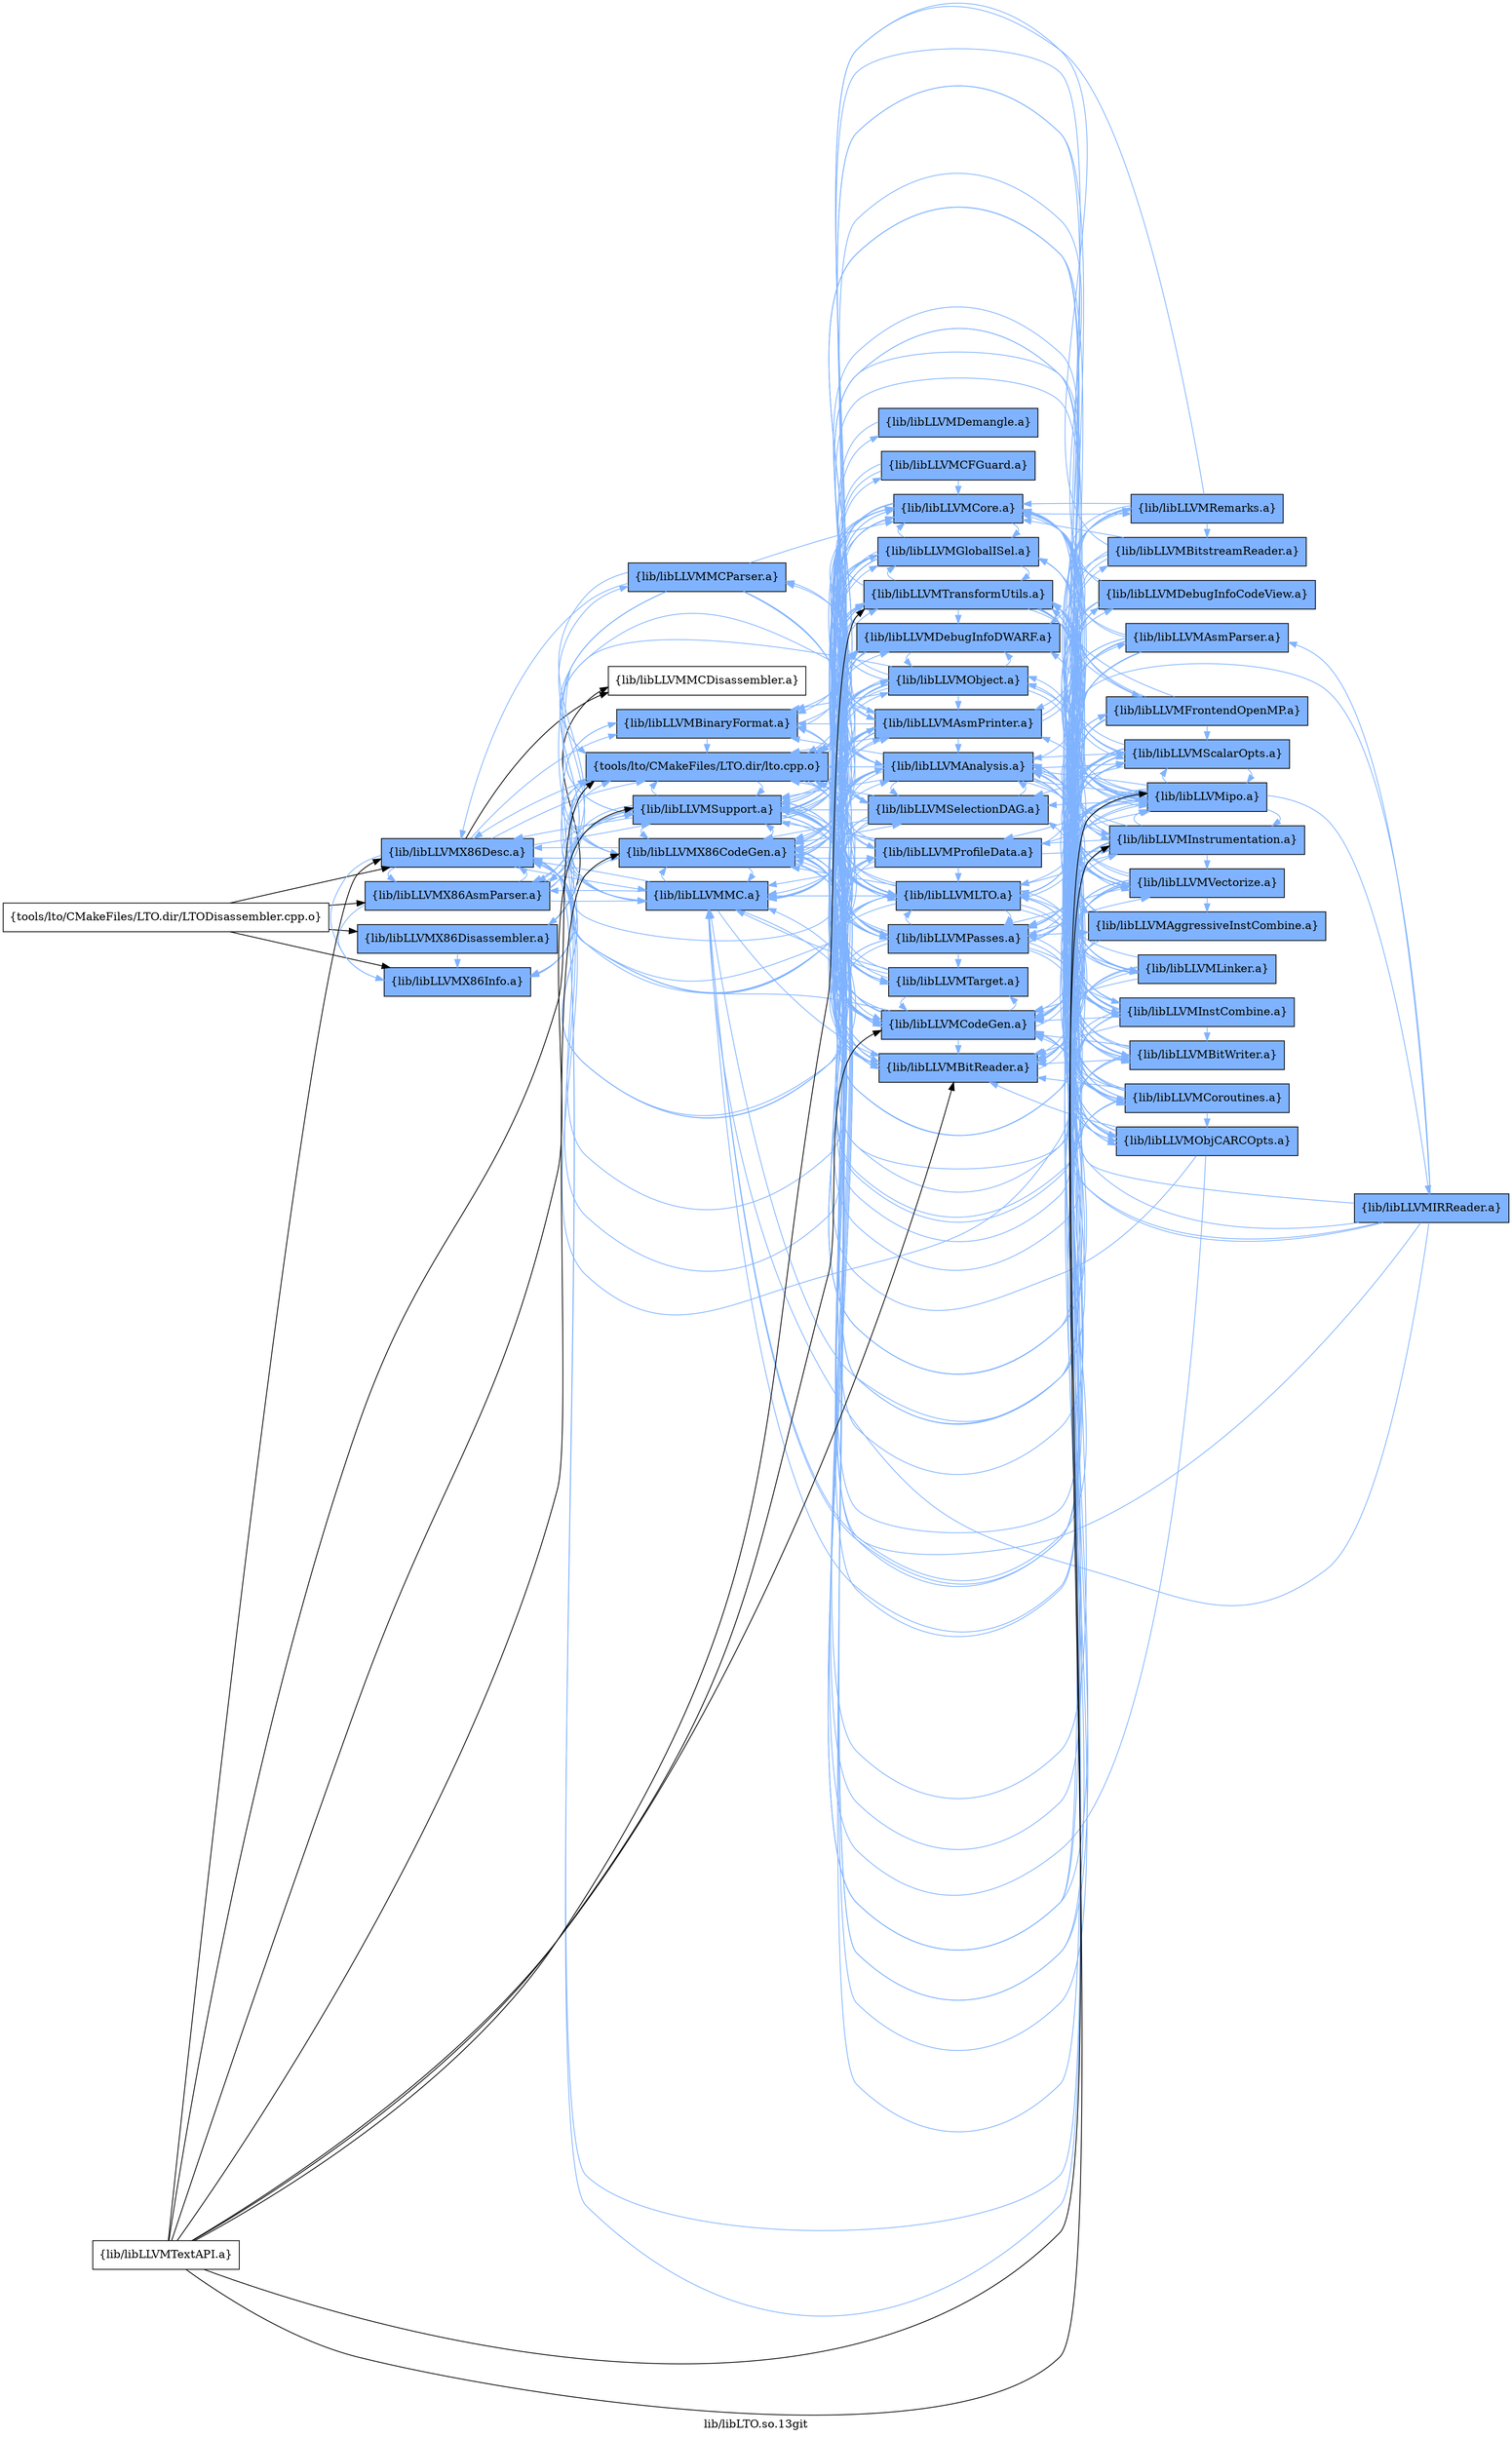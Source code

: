 digraph "lib/libLTO.so.13git" {
	label="lib/libLTO.so.13git";
	rankdir=LR;
	{ rank=same; Node0x5618330364e8;  }
	{ rank=same; Node0x56183302ad28; Node0x561833028de8; Node0x561833029d38; Node0x5618330297e8;  }
	{ rank=same; Node0x561833034008; Node0x56183304e638; Node0x56183304ee58; Node0x56183304b8e8; Node0x5618330293d8; Node0x56183304f4e8; Node0x56183302a238;  }
	{ rank=same; Node0x561833050258; Node0x5618330507a8; Node0x56183304f8f8; Node0x56183304fda8; Node0x56183304dcd8; Node0x56183304aee8; Node0x56183302b778; Node0x56183303ce88; Node0x56183304eae8; Node0x56183303e288; Node0x56183304a128; Node0x56183303e7d8; Node0x56183303de78; Node0x56183304cba8; Node0x56183304a628; Node0x56183304e278;  }
	{ rank=same; Node0x56183302c128; Node0x56183302a6e8; Node0x56183303e508; Node0x5618330488c8; Node0x56183303db08; Node0x56183303e0f8; Node0x56183303d108; Node0x56183304c1a8; Node0x561833049c28; Node0x561833049728; Node0x56183303d6a8; Node0x56183303ea58; Node0x56183303ef08; Node0x561833049098; Node0x5618330481e8;  }

	Node0x5618330364e8 [shape=record,shape=box,group=0,label="{tools/lto/CMakeFiles/LTO.dir/LTODisassembler.cpp.o}"];
	Node0x5618330364e8 -> Node0x56183302ad28;
	Node0x5618330364e8 -> Node0x561833028de8;
	Node0x5618330364e8 -> Node0x561833029d38;
	Node0x5618330364e8 -> Node0x5618330297e8;
	Node0x56183302ad28 [shape=record,shape=box,group=1,style=filled,fillcolor="0.600000 0.5 1",label="{lib/libLLVMX86AsmParser.a}"];
	Node0x56183302ad28 -> Node0x561833034008[color="0.600000 0.5 1"];
	Node0x56183302ad28 -> Node0x561833028de8[color="0.600000 0.5 1"];
	Node0x56183302ad28 -> Node0x5618330297e8[color="0.600000 0.5 1"];
	Node0x56183302ad28 -> Node0x56183304e638[color="0.600000 0.5 1"];
	Node0x56183302ad28 -> Node0x56183304ee58[color="0.600000 0.5 1"];
	Node0x56183302ad28 -> Node0x56183304b8e8[color="0.600000 0.5 1"];
	Node0x561833028de8 [shape=record,shape=box,group=1,style=filled,fillcolor="0.600000 0.5 1",label="{lib/libLLVMX86Desc.a}"];
	Node0x561833028de8 -> Node0x56183304ee58[color="0.600000 0.5 1"];
	Node0x561833028de8 -> Node0x56183304e638[color="0.600000 0.5 1"];
	Node0x561833028de8 -> Node0x5618330293d8[color="0.600000 0.5 1"];
	Node0x561833028de8 -> Node0x5618330297e8[color="0.600000 0.5 1"];
	Node0x561833028de8 -> Node0x56183304f4e8;
	Node0x561833028de8 -> Node0x561833034008[color="0.600000 0.5 1"];
	Node0x561833028de8 -> Node0x56183302ad28[color="0.600000 0.5 1"];
	Node0x561833028de8 -> Node0x56183302a238[color="0.600000 0.5 1"];
	Node0x561833029d38 [shape=record,shape=box,group=1,style=filled,fillcolor="0.600000 0.5 1",label="{lib/libLLVMX86Disassembler.a}"];
	Node0x561833029d38 -> Node0x5618330297e8[color="0.600000 0.5 1"];
	Node0x561833029d38 -> Node0x56183304f4e8;
	Node0x561833029d38 -> Node0x56183304e638[color="0.600000 0.5 1"];
	Node0x5618330297e8 [shape=record,shape=box,group=1,style=filled,fillcolor="0.600000 0.5 1",label="{lib/libLLVMX86Info.a}"];
	Node0x5618330297e8 -> Node0x56183304e638[color="0.600000 0.5 1"];
	Node0x561833034008 [shape=record,shape=box,group=1,style=filled,fillcolor="0.600000 0.5 1",label="{tools/lto/CMakeFiles/LTO.dir/lto.cpp.o}"];
	Node0x561833034008 -> Node0x56183302ad28[color="0.600000 0.5 1"];
	Node0x561833034008 -> Node0x5618330293d8[color="0.600000 0.5 1"];
	Node0x561833034008 -> Node0x561833028de8[color="0.600000 0.5 1"];
	Node0x561833034008 -> Node0x561833029d38[color="0.600000 0.5 1"];
	Node0x561833034008 -> Node0x5618330297e8[color="0.600000 0.5 1"];
	Node0x561833034008 -> Node0x561833050258[color="0.600000 0.5 1"];
	Node0x561833034008 -> Node0x5618330507a8[color="0.600000 0.5 1"];
	Node0x561833034008 -> Node0x56183304e638[color="0.600000 0.5 1"];
	Node0x561833034008 -> Node0x56183304f8f8[color="0.600000 0.5 1"];
	Node0x561833034008 -> Node0x56183304fda8[color="0.600000 0.5 1"];
	Node0x561833034008 -> Node0x56183304ee58[color="0.600000 0.5 1"];
	Node0x5618330293d8 [shape=record,shape=box,group=1,style=filled,fillcolor="0.600000 0.5 1",label="{lib/libLLVMX86CodeGen.a}"];
	Node0x5618330293d8 -> Node0x561833028de8[color="0.600000 0.5 1"];
	Node0x5618330293d8 -> Node0x5618330297e8[color="0.600000 0.5 1"];
	Node0x5618330293d8 -> Node0x5618330507a8[color="0.600000 0.5 1"];
	Node0x5618330293d8 -> Node0x56183304f8f8[color="0.600000 0.5 1"];
	Node0x5618330293d8 -> Node0x56183304dcd8[color="0.600000 0.5 1"];
	Node0x5618330293d8 -> Node0x56183304ee58[color="0.600000 0.5 1"];
	Node0x5618330293d8 -> Node0x56183304e638[color="0.600000 0.5 1"];
	Node0x5618330293d8 -> Node0x561833034008[color="0.600000 0.5 1"];
	Node0x5618330293d8 -> Node0x56183304eae8[color="0.600000 0.5 1"];
	Node0x5618330293d8 -> Node0x56183303e288[color="0.600000 0.5 1"];
	Node0x5618330293d8 -> Node0x56183304a128[color="0.600000 0.5 1"];
	Node0x5618330293d8 -> Node0x56183303e7d8[color="0.600000 0.5 1"];
	Node0x5618330293d8 -> Node0x56183303de78[color="0.600000 0.5 1"];
	Node0x5618330293d8 -> Node0x56183304cba8[color="0.600000 0.5 1"];
	Node0x5618330293d8 -> Node0x56183304a628[color="0.600000 0.5 1"];
	Node0x561833050258 [shape=record,shape=box,group=1,style=filled,fillcolor="0.600000 0.5 1",label="{lib/libLLVMBitReader.a}"];
	Node0x561833050258 -> Node0x561833034008[color="0.600000 0.5 1"];
	Node0x561833050258 -> Node0x5618330293d8[color="0.600000 0.5 1"];
	Node0x561833050258 -> Node0x5618330507a8[color="0.600000 0.5 1"];
	Node0x561833050258 -> Node0x56183304e638[color="0.600000 0.5 1"];
	Node0x561833050258 -> Node0x56183302c128[color="0.600000 0.5 1"];
	Node0x5618330507a8 [shape=record,shape=box,group=1,style=filled,fillcolor="0.600000 0.5 1",label="{lib/libLLVMCore.a}"];
	Node0x5618330507a8 -> Node0x5618330293d8[color="0.600000 0.5 1"];
	Node0x5618330507a8 -> Node0x561833028de8[color="0.600000 0.5 1"];
	Node0x5618330507a8 -> Node0x56183304e638[color="0.600000 0.5 1"];
	Node0x5618330507a8 -> Node0x56183302a238[color="0.600000 0.5 1"];
	Node0x5618330507a8 -> Node0x561833034008[color="0.600000 0.5 1"];
	Node0x5618330507a8 -> Node0x561833050258[color="0.600000 0.5 1"];
	Node0x5618330507a8 -> Node0x56183302a6e8[color="0.600000 0.5 1"];
	Node0x5618330507a8 -> Node0x56183303e7d8[color="0.600000 0.5 1"];
	Node0x56183304e638 [shape=record,shape=box,group=1,style=filled,fillcolor="0.600000 0.5 1",label="{lib/libLLVMSupport.a}"];
	Node0x56183304e638 -> Node0x561833034008[color="0.600000 0.5 1"];
	Node0x56183304e638 -> Node0x5618330293d8[color="0.600000 0.5 1"];
	Node0x56183304e638 -> Node0x561833050258[color="0.600000 0.5 1"];
	Node0x56183304e638 -> Node0x5618330507a8[color="0.600000 0.5 1"];
	Node0x56183304e638 -> Node0x56183304fda8[color="0.600000 0.5 1"];
	Node0x56183304e638 -> Node0x56183304f8f8[color="0.600000 0.5 1"];
	Node0x56183304e638 -> Node0x56183304ee58[color="0.600000 0.5 1"];
	Node0x56183304e638 -> Node0x561833028de8[color="0.600000 0.5 1"];
	Node0x56183304e638 -> Node0x56183304dcd8[color="0.600000 0.5 1"];
	Node0x56183304e638 -> Node0x56183304aee8[color="0.600000 0.5 1"];
	Node0x56183304e638 -> Node0x56183302b778[color="0.600000 0.5 1"];
	Node0x56183304f8f8 [shape=record,shape=box,group=1,style=filled,fillcolor="0.600000 0.5 1",label="{lib/libLLVMCodeGen.a}"];
	Node0x56183304f8f8 -> Node0x5618330293d8[color="0.600000 0.5 1"];
	Node0x56183304f8f8 -> Node0x5618330507a8[color="0.600000 0.5 1"];
	Node0x56183304f8f8 -> Node0x56183304e638[color="0.600000 0.5 1"];
	Node0x56183304f8f8 -> Node0x56183304a128[color="0.600000 0.5 1"];
	Node0x56183304f8f8 -> Node0x56183304ee58[color="0.600000 0.5 1"];
	Node0x56183304f8f8 -> Node0x561833034008[color="0.600000 0.5 1"];
	Node0x56183304f8f8 -> Node0x561833050258[color="0.600000 0.5 1"];
	Node0x56183304f8f8 -> Node0x56183304a628[color="0.600000 0.5 1"];
	Node0x56183304f8f8 -> Node0x561833028de8[color="0.600000 0.5 1"];
	Node0x56183304f8f8 -> Node0x56183304eae8[color="0.600000 0.5 1"];
	Node0x56183304f8f8 -> Node0x56183304cba8[color="0.600000 0.5 1"];
	Node0x56183304f8f8 -> Node0x56183303e508[color="0.600000 0.5 1"];
	Node0x56183304f8f8 -> Node0x56183304dcd8[color="0.600000 0.5 1"];
	Node0x56183304fda8 [shape=record,shape=box,group=1,style=filled,fillcolor="0.600000 0.5 1",label="{lib/libLLVMLTO.a}"];
	Node0x56183304fda8 -> Node0x561833034008[color="0.600000 0.5 1"];
	Node0x56183304fda8 -> Node0x5618330293d8[color="0.600000 0.5 1"];
	Node0x56183304fda8 -> Node0x561833028de8[color="0.600000 0.5 1"];
	Node0x56183304fda8 -> Node0x561833050258[color="0.600000 0.5 1"];
	Node0x56183304fda8 -> Node0x5618330507a8[color="0.600000 0.5 1"];
	Node0x56183304fda8 -> Node0x56183304e638[color="0.600000 0.5 1"];
	Node0x56183304fda8 -> Node0x56183304f8f8[color="0.600000 0.5 1"];
	Node0x56183304fda8 -> Node0x5618330488c8[color="0.600000 0.5 1"];
	Node0x56183304fda8 -> Node0x56183303db08[color="0.600000 0.5 1"];
	Node0x56183304fda8 -> Node0x56183303e0f8[color="0.600000 0.5 1"];
	Node0x56183304fda8 -> Node0x56183304a128[color="0.600000 0.5 1"];
	Node0x56183304fda8 -> Node0x56183304aee8[color="0.600000 0.5 1"];
	Node0x56183304fda8 -> Node0x56183304ee58[color="0.600000 0.5 1"];
	Node0x56183304fda8 -> Node0x56183304eae8[color="0.600000 0.5 1"];
	Node0x56183304fda8 -> Node0x56183303ce88[color="0.600000 0.5 1"];
	Node0x56183304fda8 -> Node0x56183304a628[color="0.600000 0.5 1"];
	Node0x56183304fda8 -> Node0x56183302a238[color="0.600000 0.5 1"];
	Node0x56183304fda8 -> Node0x56183303d108[color="0.600000 0.5 1"];
	Node0x56183304ee58 [shape=record,shape=box,group=1,style=filled,fillcolor="0.600000 0.5 1",label="{lib/libLLVMMC.a}"];
	Node0x56183304ee58 -> Node0x561833028de8[color="0.600000 0.5 1"];
	Node0x56183304ee58 -> Node0x56183304e638[color="0.600000 0.5 1"];
	Node0x56183304ee58 -> Node0x561833034008[color="0.600000 0.5 1"];
	Node0x56183304ee58 -> Node0x561833050258[color="0.600000 0.5 1"];
	Node0x56183304ee58 -> Node0x5618330507a8[color="0.600000 0.5 1"];
	Node0x56183304ee58 -> Node0x56183304f8f8[color="0.600000 0.5 1"];
	Node0x56183304ee58 -> Node0x56183302ad28[color="0.600000 0.5 1"];
	Node0x56183304ee58 -> Node0x5618330293d8[color="0.600000 0.5 1"];
	Node0x56183304ee58 -> Node0x56183302a238[color="0.600000 0.5 1"];
	Node0x56183304b8e8 [shape=record,shape=box,group=1,style=filled,fillcolor="0.600000 0.5 1",label="{lib/libLLVMMCParser.a}"];
	Node0x56183304b8e8 -> Node0x561833034008[color="0.600000 0.5 1"];
	Node0x56183304b8e8 -> Node0x56183302ad28[color="0.600000 0.5 1"];
	Node0x56183304b8e8 -> Node0x5618330293d8[color="0.600000 0.5 1"];
	Node0x56183304b8e8 -> Node0x561833028de8[color="0.600000 0.5 1"];
	Node0x56183304b8e8 -> Node0x561833050258[color="0.600000 0.5 1"];
	Node0x56183304b8e8 -> Node0x56183304e638[color="0.600000 0.5 1"];
	Node0x56183304b8e8 -> Node0x56183304f8f8[color="0.600000 0.5 1"];
	Node0x56183304b8e8 -> Node0x56183304fda8[color="0.600000 0.5 1"];
	Node0x56183304b8e8 -> Node0x56183304ee58[color="0.600000 0.5 1"];
	Node0x56183304b8e8 -> Node0x56183303ce88[color="0.600000 0.5 1"];
	Node0x56183304b8e8 -> Node0x5618330507a8[color="0.600000 0.5 1"];
	Node0x56183304dcd8 [shape=record,shape=box,group=1,style=filled,fillcolor="0.600000 0.5 1",label="{lib/libLLVMAsmPrinter.a}"];
	Node0x56183304dcd8 -> Node0x561833034008[color="0.600000 0.5 1"];
	Node0x56183304dcd8 -> Node0x5618330293d8[color="0.600000 0.5 1"];
	Node0x56183304dcd8 -> Node0x561833028de8[color="0.600000 0.5 1"];
	Node0x56183304dcd8 -> Node0x561833050258[color="0.600000 0.5 1"];
	Node0x56183304dcd8 -> Node0x5618330507a8[color="0.600000 0.5 1"];
	Node0x56183304dcd8 -> Node0x56183304e638[color="0.600000 0.5 1"];
	Node0x56183304dcd8 -> Node0x56183304f8f8[color="0.600000 0.5 1"];
	Node0x56183304dcd8 -> Node0x56183304fda8[color="0.600000 0.5 1"];
	Node0x56183304dcd8 -> Node0x56183304ee58[color="0.600000 0.5 1"];
	Node0x56183304dcd8 -> Node0x56183304eae8[color="0.600000 0.5 1"];
	Node0x56183304dcd8 -> Node0x56183304a128[color="0.600000 0.5 1"];
	Node0x56183304dcd8 -> Node0x56183302a238[color="0.600000 0.5 1"];
	Node0x56183304dcd8 -> Node0x56183302a6e8[color="0.600000 0.5 1"];
	Node0x56183304dcd8 -> Node0x56183302ad28[color="0.600000 0.5 1"];
	Node0x56183304dcd8 -> Node0x56183304b8e8[color="0.600000 0.5 1"];
	Node0x56183304dcd8 -> Node0x56183304e278[color="0.600000 0.5 1"];
	Node0x56183304dcd8 -> Node0x56183304c1a8[color="0.600000 0.5 1"];
	Node0x56183304eae8 [shape=record,shape=box,group=1,style=filled,fillcolor="0.600000 0.5 1",label="{lib/libLLVMTarget.a}"];
	Node0x56183304eae8 -> Node0x5618330293d8[color="0.600000 0.5 1"];
	Node0x56183304eae8 -> Node0x5618330507a8[color="0.600000 0.5 1"];
	Node0x56183304eae8 -> Node0x56183304e638[color="0.600000 0.5 1"];
	Node0x56183304eae8 -> Node0x56183304f8f8[color="0.600000 0.5 1"];
	Node0x56183304eae8 -> Node0x56183304ee58[color="0.600000 0.5 1"];
	Node0x56183304eae8 -> Node0x56183304fda8[color="0.600000 0.5 1"];
	Node0x56183304eae8 -> Node0x56183304a128[color="0.600000 0.5 1"];
	Node0x56183303e288 [shape=record,shape=box,group=1,style=filled,fillcolor="0.600000 0.5 1",label="{lib/libLLVMSelectionDAG.a}"];
	Node0x56183303e288 -> Node0x561833034008[color="0.600000 0.5 1"];
	Node0x56183303e288 -> Node0x5618330293d8[color="0.600000 0.5 1"];
	Node0x56183303e288 -> Node0x5618330507a8[color="0.600000 0.5 1"];
	Node0x56183303e288 -> Node0x56183304e638[color="0.600000 0.5 1"];
	Node0x56183303e288 -> Node0x56183304f8f8[color="0.600000 0.5 1"];
	Node0x56183303e288 -> Node0x56183304a128[color="0.600000 0.5 1"];
	Node0x56183303e288 -> Node0x56183304ee58[color="0.600000 0.5 1"];
	Node0x56183303e288 -> Node0x561833050258[color="0.600000 0.5 1"];
	Node0x56183303e288 -> Node0x56183304eae8[color="0.600000 0.5 1"];
	Node0x56183303e288 -> Node0x56183304e278[color="0.600000 0.5 1"];
	Node0x56183303e288 -> Node0x56183303e7d8[color="0.600000 0.5 1"];
	Node0x56183303e288 -> Node0x56183304a628[color="0.600000 0.5 1"];
	Node0x56183303e288 -> Node0x561833028de8[color="0.600000 0.5 1"];
	Node0x56183304a128 [shape=record,shape=box,group=1,style=filled,fillcolor="0.600000 0.5 1",label="{lib/libLLVMAnalysis.a}"];
	Node0x56183304a128 -> Node0x561833034008[color="0.600000 0.5 1"];
	Node0x56183304a128 -> Node0x5618330293d8[color="0.600000 0.5 1"];
	Node0x56183304a128 -> Node0x5618330507a8[color="0.600000 0.5 1"];
	Node0x56183304a128 -> Node0x56183304e638[color="0.600000 0.5 1"];
	Node0x56183304a128 -> Node0x56183303ce88[color="0.600000 0.5 1"];
	Node0x56183304a128 -> Node0x56183303e508[color="0.600000 0.5 1"];
	Node0x56183304a128 -> Node0x561833028de8[color="0.600000 0.5 1"];
	Node0x56183304a128 -> Node0x561833050258[color="0.600000 0.5 1"];
	Node0x56183304a128 -> Node0x56183304f8f8[color="0.600000 0.5 1"];
	Node0x56183304a128 -> Node0x56183303db08[color="0.600000 0.5 1"];
	Node0x56183304a128 -> Node0x56183303e7d8[color="0.600000 0.5 1"];
	Node0x56183304a128 -> Node0x561833049728[color="0.600000 0.5 1"];
	Node0x56183304a128 -> Node0x56183304fda8[color="0.600000 0.5 1"];
	Node0x56183304a128 -> Node0x56183304e278[color="0.600000 0.5 1"];
	Node0x56183304a128 -> Node0x56183303d6a8[color="0.600000 0.5 1"];
	Node0x56183304a128 -> Node0x56183303e288[color="0.600000 0.5 1"];
	Node0x56183304a128 -> Node0x56183303ef08[color="0.600000 0.5 1"];
	Node0x56183304a128 -> Node0x561833049c28[color="0.600000 0.5 1"];
	Node0x56183304a128 -> Node0x56183304cba8[color="0.600000 0.5 1"];
	Node0x56183304a128 -> Node0x56183304a628[color="0.600000 0.5 1"];
	Node0x56183304a128 -> Node0x56183303d108[color="0.600000 0.5 1"];
	Node0x56183304a128 -> Node0x56183302a238[color="0.600000 0.5 1"];
	Node0x56183304a128 -> Node0x561833049098[color="0.600000 0.5 1"];
	Node0x56183304a128 -> Node0x56183304aee8[color="0.600000 0.5 1"];
	Node0x56183303e7d8 [shape=record,shape=box,group=1,style=filled,fillcolor="0.600000 0.5 1",label="{lib/libLLVMGlobalISel.a}"];
	Node0x56183303e7d8 -> Node0x5618330293d8[color="0.600000 0.5 1"];
	Node0x56183303e7d8 -> Node0x5618330507a8[color="0.600000 0.5 1"];
	Node0x56183303e7d8 -> Node0x56183304e638[color="0.600000 0.5 1"];
	Node0x56183303e7d8 -> Node0x56183304f8f8[color="0.600000 0.5 1"];
	Node0x56183303e7d8 -> Node0x561833034008[color="0.600000 0.5 1"];
	Node0x56183303e7d8 -> Node0x56183304ee58[color="0.600000 0.5 1"];
	Node0x56183303e7d8 -> Node0x56183304eae8[color="0.600000 0.5 1"];
	Node0x56183303e7d8 -> Node0x56183303e288[color="0.600000 0.5 1"];
	Node0x56183303e7d8 -> Node0x56183304a128[color="0.600000 0.5 1"];
	Node0x56183303e7d8 -> Node0x56183304a628[color="0.600000 0.5 1"];
	Node0x56183303de78 [shape=record,shape=box,group=1,style=filled,fillcolor="0.600000 0.5 1",label="{lib/libLLVMCFGuard.a}"];
	Node0x56183303de78 -> Node0x5618330293d8[color="0.600000 0.5 1"];
	Node0x56183303de78 -> Node0x5618330507a8[color="0.600000 0.5 1"];
	Node0x56183303de78 -> Node0x56183304e638[color="0.600000 0.5 1"];
	Node0x56183304cba8 [shape=record,shape=box,group=1,style=filled,fillcolor="0.600000 0.5 1",label="{lib/libLLVMProfileData.a}"];
	Node0x56183304cba8 -> Node0x561833034008[color="0.600000 0.5 1"];
	Node0x56183304cba8 -> Node0x5618330293d8[color="0.600000 0.5 1"];
	Node0x56183304cba8 -> Node0x561833050258[color="0.600000 0.5 1"];
	Node0x56183304cba8 -> Node0x5618330507a8[color="0.600000 0.5 1"];
	Node0x56183304cba8 -> Node0x56183304e638[color="0.600000 0.5 1"];
	Node0x56183304cba8 -> Node0x56183304f8f8[color="0.600000 0.5 1"];
	Node0x56183304cba8 -> Node0x561833049728[color="0.600000 0.5 1"];
	Node0x56183304cba8 -> Node0x56183303db08[color="0.600000 0.5 1"];
	Node0x56183304cba8 -> Node0x561833028de8[color="0.600000 0.5 1"];
	Node0x56183304cba8 -> Node0x56183304a128[color="0.600000 0.5 1"];
	Node0x56183304cba8 -> Node0x56183304fda8[color="0.600000 0.5 1"];
	Node0x56183304cba8 -> Node0x56183304ee58[color="0.600000 0.5 1"];
	Node0x56183304cba8 -> Node0x56183304c1a8[color="0.600000 0.5 1"];
	Node0x56183304a628 [shape=record,shape=box,group=1,style=filled,fillcolor="0.600000 0.5 1",label="{lib/libLLVMTransformUtils.a}"];
	Node0x56183304a628 -> Node0x561833034008[color="0.600000 0.5 1"];
	Node0x56183304a628 -> Node0x5618330293d8[color="0.600000 0.5 1"];
	Node0x56183304a628 -> Node0x5618330507a8[color="0.600000 0.5 1"];
	Node0x56183304a628 -> Node0x56183304e638[color="0.600000 0.5 1"];
	Node0x56183304a628 -> Node0x561833050258[color="0.600000 0.5 1"];
	Node0x56183304a628 -> Node0x56183304f8f8[color="0.600000 0.5 1"];
	Node0x56183304a628 -> Node0x56183304e278[color="0.600000 0.5 1"];
	Node0x56183304a628 -> Node0x56183303e288[color="0.600000 0.5 1"];
	Node0x56183304a628 -> Node0x56183303db08[color="0.600000 0.5 1"];
	Node0x56183304a628 -> Node0x56183303e508[color="0.600000 0.5 1"];
	Node0x56183304a628 -> Node0x56183304a128[color="0.600000 0.5 1"];
	Node0x56183304a628 -> Node0x56183303e7d8[color="0.600000 0.5 1"];
	Node0x56183304a628 -> Node0x56183303ce88[color="0.600000 0.5 1"];
	Node0x56183304a628 -> Node0x56183304fda8[color="0.600000 0.5 1"];
	Node0x56183304a628 -> Node0x561833028de8[color="0.600000 0.5 1"];
	Node0x56183304a628 -> Node0x56183303d6a8[color="0.600000 0.5 1"];
	Node0x56183304a628 -> Node0x56183304dcd8[color="0.600000 0.5 1"];
	Node0x56183304a628 -> Node0x56183303d108[color="0.600000 0.5 1"];
	Node0x56183304a628 -> Node0x56183303ef08[color="0.600000 0.5 1"];
	Node0x56183304a628 -> Node0x561833049c28[color="0.600000 0.5 1"];
	Node0x56183304a628 -> Node0x56183303e0f8[color="0.600000 0.5 1"];
	Node0x56183304a628 -> Node0x561833049728[color="0.600000 0.5 1"];
	Node0x56183304a628 -> Node0x5618330481e8[color="0.600000 0.5 1"];
	Node0x56183304f4e8 [shape=record,shape=box,group=0,label="{lib/libLLVMMCDisassembler.a}"];
	Node0x56183302a238 [shape=record,shape=box,group=1,style=filled,fillcolor="0.600000 0.5 1",label="{lib/libLLVMBinaryFormat.a}"];
	Node0x56183302a238 -> Node0x5618330507a8[color="0.600000 0.5 1"];
	Node0x56183302a238 -> Node0x56183304e638[color="0.600000 0.5 1"];
	Node0x56183302a238 -> Node0x56183304e278[color="0.600000 0.5 1"];
	Node0x56183302a238 -> Node0x561833034008[color="0.600000 0.5 1"];
	Node0x56183302c128 [shape=record,shape=box,group=1,style=filled,fillcolor="0.600000 0.5 1",label="{lib/libLLVMBitstreamReader.a}"];
	Node0x56183302c128 -> Node0x561833034008[color="0.600000 0.5 1"];
	Node0x56183302c128 -> Node0x561833050258[color="0.600000 0.5 1"];
	Node0x56183302c128 -> Node0x5618330507a8[color="0.600000 0.5 1"];
	Node0x56183302c128 -> Node0x56183304e638[color="0.600000 0.5 1"];
	Node0x56183302c128 -> Node0x56183303e0f8[color="0.600000 0.5 1"];
	Node0x56183302a6e8 [shape=record,shape=box,group=1,style=filled,fillcolor="0.600000 0.5 1",label="{lib/libLLVMRemarks.a}"];
	Node0x56183302a6e8 -> Node0x56183304e638[color="0.600000 0.5 1"];
	Node0x56183302a6e8 -> Node0x56183304fda8[color="0.600000 0.5 1"];
	Node0x56183302a6e8 -> Node0x561833050258[color="0.600000 0.5 1"];
	Node0x56183302a6e8 -> Node0x5618330507a8[color="0.600000 0.5 1"];
	Node0x56183302a6e8 -> Node0x56183304f8f8[color="0.600000 0.5 1"];
	Node0x56183302a6e8 -> Node0x56183303e0f8[color="0.600000 0.5 1"];
	Node0x56183302a6e8 -> Node0x561833034008[color="0.600000 0.5 1"];
	Node0x56183302a6e8 -> Node0x56183304e278[color="0.600000 0.5 1"];
	Node0x56183302a6e8 -> Node0x56183302c128[color="0.600000 0.5 1"];
	Node0x56183303e508 [shape=record,shape=box,group=1,style=filled,fillcolor="0.600000 0.5 1",label="{lib/libLLVMScalarOpts.a}"];
	Node0x56183303e508 -> Node0x561833034008[color="0.600000 0.5 1"];
	Node0x56183303e508 -> Node0x5618330293d8[color="0.600000 0.5 1"];
	Node0x56183303e508 -> Node0x5618330507a8[color="0.600000 0.5 1"];
	Node0x56183303e508 -> Node0x56183304e638[color="0.600000 0.5 1"];
	Node0x56183303e508 -> Node0x56183304f8f8[color="0.600000 0.5 1"];
	Node0x56183303e508 -> Node0x56183303db08[color="0.600000 0.5 1"];
	Node0x56183303e508 -> Node0x56183304a128[color="0.600000 0.5 1"];
	Node0x56183303e508 -> Node0x56183303ce88[color="0.600000 0.5 1"];
	Node0x56183303e508 -> Node0x56183304a628[color="0.600000 0.5 1"];
	Node0x56183303e508 -> Node0x561833050258[color="0.600000 0.5 1"];
	Node0x56183303e508 -> Node0x56183303d6a8[color="0.600000 0.5 1"];
	Node0x56183303e508 -> Node0x56183303e288[color="0.600000 0.5 1"];
	Node0x56183303e508 -> Node0x56183303d108[color="0.600000 0.5 1"];
	Node0x56183303e508 -> Node0x561833028de8[color="0.600000 0.5 1"];
	Node0x56183303e508 -> Node0x56183303e0f8[color="0.600000 0.5 1"];
	Node0x5618330488c8 [shape=record,shape=box,group=1,style=filled,fillcolor="0.600000 0.5 1",label="{lib/libLLVMLinker.a}"];
	Node0x5618330488c8 -> Node0x5618330293d8[color="0.600000 0.5 1"];
	Node0x5618330488c8 -> Node0x561833050258[color="0.600000 0.5 1"];
	Node0x5618330488c8 -> Node0x5618330507a8[color="0.600000 0.5 1"];
	Node0x5618330488c8 -> Node0x56183304e638[color="0.600000 0.5 1"];
	Node0x5618330488c8 -> Node0x56183304f8f8[color="0.600000 0.5 1"];
	Node0x5618330488c8 -> Node0x56183304fda8[color="0.600000 0.5 1"];
	Node0x5618330488c8 -> Node0x56183303db08[color="0.600000 0.5 1"];
	Node0x5618330488c8 -> Node0x56183304a628[color="0.600000 0.5 1"];
	Node0x5618330488c8 -> Node0x56183304aee8[color="0.600000 0.5 1"];
	Node0x5618330488c8 -> Node0x561833034008[color="0.600000 0.5 1"];
	Node0x56183303db08 [shape=record,shape=box,group=1,style=filled,fillcolor="0.600000 0.5 1",label="{lib/libLLVMipo.a}"];
	Node0x56183303db08 -> Node0x5618330293d8[color="0.600000 0.5 1"];
	Node0x56183303db08 -> Node0x5618330507a8[color="0.600000 0.5 1"];
	Node0x56183303db08 -> Node0x56183304f8f8[color="0.600000 0.5 1"];
	Node0x56183303db08 -> Node0x56183304e638[color="0.600000 0.5 1"];
	Node0x56183303db08 -> Node0x56183304a628[color="0.600000 0.5 1"];
	Node0x56183303db08 -> Node0x56183304a128[color="0.600000 0.5 1"];
	Node0x56183303db08 -> Node0x56183304e278[color="0.600000 0.5 1"];
	Node0x56183303db08 -> Node0x561833034008[color="0.600000 0.5 1"];
	Node0x56183303db08 -> Node0x561833028de8[color="0.600000 0.5 1"];
	Node0x56183303db08 -> Node0x561833050258[color="0.600000 0.5 1"];
	Node0x56183303db08 -> Node0x56183303e288[color="0.600000 0.5 1"];
	Node0x56183303db08 -> Node0x56183303ce88[color="0.600000 0.5 1"];
	Node0x56183303db08 -> Node0x56183303d6a8[color="0.600000 0.5 1"];
	Node0x56183303db08 -> Node0x56183304dcd8[color="0.600000 0.5 1"];
	Node0x56183303db08 -> Node0x56183304fda8[color="0.600000 0.5 1"];
	Node0x56183303db08 -> Node0x5618330488c8[color="0.600000 0.5 1"];
	Node0x56183303db08 -> Node0x5618330491d8[color="0.600000 0.5 1"];
	Node0x56183303db08 -> Node0x5618330481e8[color="0.600000 0.5 1"];
	Node0x56183303db08 -> Node0x56183303e7d8[color="0.600000 0.5 1"];
	Node0x56183303db08 -> Node0x561833049c28[color="0.600000 0.5 1"];
	Node0x56183303db08 -> Node0x561833049728[color="0.600000 0.5 1"];
	Node0x56183303db08 -> Node0x56183303e508[color="0.600000 0.5 1"];
	Node0x56183303db08 -> Node0x56183303ea58[color="0.600000 0.5 1"];
	Node0x56183303db08 -> Node0x56183303ef08[color="0.600000 0.5 1"];
	Node0x56183303db08 -> Node0x56183304cba8[color="0.600000 0.5 1"];
	Node0x56183303db08 -> Node0x56183303e0f8[color="0.600000 0.5 1"];
	Node0x56183303e0f8 [shape=record,shape=box,group=1,style=filled,fillcolor="0.600000 0.5 1",label="{lib/libLLVMBitWriter.a}"];
	Node0x56183303e0f8 -> Node0x561833034008[color="0.600000 0.5 1"];
	Node0x56183303e0f8 -> Node0x5618330293d8[color="0.600000 0.5 1"];
	Node0x56183303e0f8 -> Node0x561833050258[color="0.600000 0.5 1"];
	Node0x56183303e0f8 -> Node0x5618330507a8[color="0.600000 0.5 1"];
	Node0x56183303e0f8 -> Node0x56183304e638[color="0.600000 0.5 1"];
	Node0x56183303e0f8 -> Node0x56183304f8f8[color="0.600000 0.5 1"];
	Node0x56183303e0f8 -> Node0x56183304fda8[color="0.600000 0.5 1"];
	Node0x56183303e0f8 -> Node0x56183304ee58[color="0.600000 0.5 1"];
	Node0x56183303e0f8 -> Node0x56183304a128[color="0.600000 0.5 1"];
	Node0x56183303e0f8 -> Node0x56183304aee8[color="0.600000 0.5 1"];
	Node0x56183304aee8 [shape=record,shape=box,group=1,style=filled,fillcolor="0.600000 0.5 1",label="{lib/libLLVMObject.a}"];
	Node0x56183304aee8 -> Node0x561833034008[color="0.600000 0.5 1"];
	Node0x56183304aee8 -> Node0x56183304e638[color="0.600000 0.5 1"];
	Node0x56183304aee8 -> Node0x56183302a238[color="0.600000 0.5 1"];
	Node0x56183304aee8 -> Node0x561833050258[color="0.600000 0.5 1"];
	Node0x56183304aee8 -> Node0x56183304fda8[color="0.600000 0.5 1"];
	Node0x56183304aee8 -> Node0x5618330507a8[color="0.600000 0.5 1"];
	Node0x56183304aee8 -> Node0x56183304e278[color="0.600000 0.5 1"];
	Node0x56183304aee8 -> Node0x5618330293d8[color="0.600000 0.5 1"];
	Node0x56183304aee8 -> Node0x56183304ee58[color="0.600000 0.5 1"];
	Node0x56183304aee8 -> Node0x56183303e0f8[color="0.600000 0.5 1"];
	Node0x56183304aee8 -> Node0x561833028de8[color="0.600000 0.5 1"];
	Node0x56183304aee8 -> Node0x56183302ad28[color="0.600000 0.5 1"];
	Node0x56183304aee8 -> Node0x56183304f8f8[color="0.600000 0.5 1"];
	Node0x56183304aee8 -> Node0x56183304b8e8[color="0.600000 0.5 1"];
	Node0x56183304aee8 -> Node0x56183303db08[color="0.600000 0.5 1"];
	Node0x56183304aee8 -> Node0x56183304a628[color="0.600000 0.5 1"];
	Node0x56183304aee8 -> Node0x56183304dcd8[color="0.600000 0.5 1"];
	Node0x56183303ce88 [shape=record,shape=box,group=1,style=filled,fillcolor="0.600000 0.5 1",label="{lib/libLLVMPasses.a}"];
	Node0x56183303ce88 -> Node0x561833034008[color="0.600000 0.5 1"];
	Node0x56183303ce88 -> Node0x5618330293d8[color="0.600000 0.5 1"];
	Node0x56183303ce88 -> Node0x561833028de8[color="0.600000 0.5 1"];
	Node0x56183303ce88 -> Node0x561833050258[color="0.600000 0.5 1"];
	Node0x56183303ce88 -> Node0x5618330507a8[color="0.600000 0.5 1"];
	Node0x56183303ce88 -> Node0x56183304e638[color="0.600000 0.5 1"];
	Node0x56183303ce88 -> Node0x56183304f8f8[color="0.600000 0.5 1"];
	Node0x56183303ce88 -> Node0x56183304fda8[color="0.600000 0.5 1"];
	Node0x56183303ce88 -> Node0x561833049c28[color="0.600000 0.5 1"];
	Node0x56183303ce88 -> Node0x561833049728[color="0.600000 0.5 1"];
	Node0x56183303ce88 -> Node0x56183304eae8[color="0.600000 0.5 1"];
	Node0x56183303ce88 -> Node0x56183304e278[color="0.600000 0.5 1"];
	Node0x56183303ce88 -> Node0x56183303d108[color="0.600000 0.5 1"];
	Node0x56183303ce88 -> Node0x56183303d6a8[color="0.600000 0.5 1"];
	Node0x56183303ce88 -> Node0x56183303db08[color="0.600000 0.5 1"];
	Node0x56183303ce88 -> Node0x56183303e508[color="0.600000 0.5 1"];
	Node0x56183303ce88 -> Node0x56183303ea58[color="0.600000 0.5 1"];
	Node0x56183303ce88 -> Node0x56183303ef08[color="0.600000 0.5 1"];
	Node0x56183303ce88 -> Node0x56183304a628[color="0.600000 0.5 1"];
	Node0x56183303ce88 -> Node0x56183304a128[color="0.600000 0.5 1"];
	Node0x56183303d108 [shape=record,shape=box,group=1,style=filled,fillcolor="0.600000 0.5 1",label="{lib/libLLVMObjCARCOpts.a}"];
	Node0x56183303d108 -> Node0x5618330293d8[color="0.600000 0.5 1"];
	Node0x56183303d108 -> Node0x5618330507a8[color="0.600000 0.5 1"];
	Node0x56183303d108 -> Node0x56183304e638[color="0.600000 0.5 1"];
	Node0x56183303d108 -> Node0x56183304f8f8[color="0.600000 0.5 1"];
	Node0x56183303d108 -> Node0x56183304a628[color="0.600000 0.5 1"];
	Node0x56183303d108 -> Node0x56183304a128[color="0.600000 0.5 1"];
	Node0x56183303d108 -> Node0x561833050258[color="0.600000 0.5 1"];
	Node0x56183304e278 [shape=record,shape=box,group=1,style=filled,fillcolor="0.600000 0.5 1",label="{lib/libLLVMDebugInfoDWARF.a}"];
	Node0x56183304e278 -> Node0x561833028de8[color="0.600000 0.5 1"];
	Node0x56183304e278 -> Node0x56183304f8f8[color="0.600000 0.5 1"];
	Node0x56183304e278 -> Node0x56183304ee58[color="0.600000 0.5 1"];
	Node0x56183304e278 -> Node0x56183304e638[color="0.600000 0.5 1"];
	Node0x56183304e278 -> Node0x56183302a238[color="0.600000 0.5 1"];
	Node0x56183304e278 -> Node0x561833034008[color="0.600000 0.5 1"];
	Node0x56183304e278 -> Node0x561833050258[color="0.600000 0.5 1"];
	Node0x56183304e278 -> Node0x56183304fda8[color="0.600000 0.5 1"];
	Node0x56183304e278 -> Node0x5618330507a8[color="0.600000 0.5 1"];
	Node0x56183304e278 -> Node0x56183304aee8[color="0.600000 0.5 1"];
	Node0x56183304e278 -> Node0x5618330293d8[color="0.600000 0.5 1"];
	Node0x56183304e278 -> Node0x56183304dcd8[color="0.600000 0.5 1"];
	Node0x56183304c1a8 [shape=record,shape=box,group=1,style=filled,fillcolor="0.600000 0.5 1",label="{lib/libLLVMDebugInfoCodeView.a}"];
	Node0x56183304c1a8 -> Node0x561833034008[color="0.600000 0.5 1"];
	Node0x56183304c1a8 -> Node0x561833050258[color="0.600000 0.5 1"];
	Node0x56183304c1a8 -> Node0x56183304e638[color="0.600000 0.5 1"];
	Node0x56183304c1a8 -> Node0x56183304dcd8[color="0.600000 0.5 1"];
	Node0x56183304c1a8 -> Node0x56183303db08[color="0.600000 0.5 1"];
	Node0x56183304c1a8 -> Node0x5618330293d8[color="0.600000 0.5 1"];
	Node0x56183304c1a8 -> Node0x56183304fda8[color="0.600000 0.5 1"];
	Node0x56183304c1a8 -> Node0x5618330507a8[color="0.600000 0.5 1"];
	Node0x561833049c28 [shape=record,shape=box,group=1,style=filled,fillcolor="0.600000 0.5 1",label="{lib/libLLVMVectorize.a}"];
	Node0x561833049c28 -> Node0x5618330293d8[color="0.600000 0.5 1"];
	Node0x561833049c28 -> Node0x5618330507a8[color="0.600000 0.5 1"];
	Node0x561833049c28 -> Node0x56183304e638[color="0.600000 0.5 1"];
	Node0x561833049c28 -> Node0x56183303e7d8[color="0.600000 0.5 1"];
	Node0x561833049c28 -> Node0x56183303ce88[color="0.600000 0.5 1"];
	Node0x561833049c28 -> Node0x56183303d6a8[color="0.600000 0.5 1"];
	Node0x561833049c28 -> Node0x56183303e508[color="0.600000 0.5 1"];
	Node0x561833049c28 -> Node0x56183304a628[color="0.600000 0.5 1"];
	Node0x561833049c28 -> Node0x56183304a128[color="0.600000 0.5 1"];
	Node0x561833049c28 -> Node0x561833034008[color="0.600000 0.5 1"];
	Node0x561833049c28 -> Node0x561833050258[color="0.600000 0.5 1"];
	Node0x561833049c28 -> Node0x56183304f8f8[color="0.600000 0.5 1"];
	Node0x561833049c28 -> Node0x56183303db08[color="0.600000 0.5 1"];
	Node0x561833049c28 -> Node0x56183303ea58[color="0.600000 0.5 1"];
	Node0x561833049c28 -> Node0x56183303ef08[color="0.600000 0.5 1"];
	Node0x561833049c28 -> Node0x56183303d108[color="0.600000 0.5 1"];
	Node0x561833049728 [shape=record,shape=box,group=1,style=filled,fillcolor="0.600000 0.5 1",label="{lib/libLLVMInstrumentation.a}"];
	Node0x561833049728 -> Node0x561833034008[color="0.600000 0.5 1"];
	Node0x561833049728 -> Node0x5618330293d8[color="0.600000 0.5 1"];
	Node0x561833049728 -> Node0x561833050258[color="0.600000 0.5 1"];
	Node0x561833049728 -> Node0x5618330507a8[color="0.600000 0.5 1"];
	Node0x561833049728 -> Node0x56183304e638[color="0.600000 0.5 1"];
	Node0x561833049728 -> Node0x56183304f8f8[color="0.600000 0.5 1"];
	Node0x561833049728 -> Node0x56183304ee58[color="0.600000 0.5 1"];
	Node0x561833049728 -> Node0x5618330481e8[color="0.600000 0.5 1"];
	Node0x561833049728 -> Node0x56183304a628[color="0.600000 0.5 1"];
	Node0x561833049728 -> Node0x56183304a128[color="0.600000 0.5 1"];
	Node0x561833049728 -> Node0x56183303db08[color="0.600000 0.5 1"];
	Node0x561833049728 -> Node0x56183304cba8[color="0.600000 0.5 1"];
	Node0x561833049728 -> Node0x561833028de8[color="0.600000 0.5 1"];
	Node0x561833049728 -> Node0x56183304fda8[color="0.600000 0.5 1"];
	Node0x561833049728 -> Node0x561833049c28[color="0.600000 0.5 1"];
	Node0x561833049728 -> Node0x56183303e508[color="0.600000 0.5 1"];
	Node0x561833049728 -> Node0x56183303ef08[color="0.600000 0.5 1"];
	Node0x561833049728 -> Node0x56183303d6a8[color="0.600000 0.5 1"];
	Node0x561833049728 -> Node0x56183303ce88[color="0.600000 0.5 1"];
	Node0x561833049728 -> Node0x56183303d108[color="0.600000 0.5 1"];
	Node0x56183303d6a8 [shape=record,shape=box,group=1,style=filled,fillcolor="0.600000 0.5 1",label="{lib/libLLVMCoroutines.a}"];
	Node0x56183303d6a8 -> Node0x5618330293d8[color="0.600000 0.5 1"];
	Node0x56183303d6a8 -> Node0x5618330507a8[color="0.600000 0.5 1"];
	Node0x56183303d6a8 -> Node0x56183304e638[color="0.600000 0.5 1"];
	Node0x56183303d6a8 -> Node0x56183303e508[color="0.600000 0.5 1"];
	Node0x56183303d6a8 -> Node0x56183303db08[color="0.600000 0.5 1"];
	Node0x56183303d6a8 -> Node0x56183304a628[color="0.600000 0.5 1"];
	Node0x56183303d6a8 -> Node0x56183304a128[color="0.600000 0.5 1"];
	Node0x56183303d6a8 -> Node0x56183304f8f8[color="0.600000 0.5 1"];
	Node0x56183303d6a8 -> Node0x561833034008[color="0.600000 0.5 1"];
	Node0x56183303d6a8 -> Node0x561833050258[color="0.600000 0.5 1"];
	Node0x56183303d6a8 -> Node0x56183303ce88[color="0.600000 0.5 1"];
	Node0x56183303d6a8 -> Node0x56183303d108[color="0.600000 0.5 1"];
	Node0x56183303ea58 [shape=record,shape=box,group=1,style=filled,fillcolor="0.600000 0.5 1",label="{lib/libLLVMAggressiveInstCombine.a}"];
	Node0x56183303ea58 -> Node0x5618330293d8[color="0.600000 0.5 1"];
	Node0x56183303ea58 -> Node0x5618330507a8[color="0.600000 0.5 1"];
	Node0x56183303ea58 -> Node0x56183304f8f8[color="0.600000 0.5 1"];
	Node0x56183303ea58 -> Node0x56183304e638[color="0.600000 0.5 1"];
	Node0x56183303ea58 -> Node0x56183304a628[color="0.600000 0.5 1"];
	Node0x56183303ea58 -> Node0x56183304a128[color="0.600000 0.5 1"];
	Node0x56183303ef08 [shape=record,shape=box,group=1,style=filled,fillcolor="0.600000 0.5 1",label="{lib/libLLVMInstCombine.a}"];
	Node0x56183303ef08 -> Node0x561833034008[color="0.600000 0.5 1"];
	Node0x56183303ef08 -> Node0x5618330293d8[color="0.600000 0.5 1"];
	Node0x56183303ef08 -> Node0x561833050258[color="0.600000 0.5 1"];
	Node0x56183303ef08 -> Node0x5618330507a8[color="0.600000 0.5 1"];
	Node0x56183303ef08 -> Node0x56183304e638[color="0.600000 0.5 1"];
	Node0x56183303ef08 -> Node0x56183304f8f8[color="0.600000 0.5 1"];
	Node0x56183303ef08 -> Node0x56183303e288[color="0.600000 0.5 1"];
	Node0x56183303ef08 -> Node0x56183303d6a8[color="0.600000 0.5 1"];
	Node0x56183303ef08 -> Node0x56183303e508[color="0.600000 0.5 1"];
	Node0x56183303ef08 -> Node0x56183304a628[color="0.600000 0.5 1"];
	Node0x56183303ef08 -> Node0x56183304a128[color="0.600000 0.5 1"];
	Node0x56183303ef08 -> Node0x56183303db08[color="0.600000 0.5 1"];
	Node0x56183303ef08 -> Node0x56183303e7d8[color="0.600000 0.5 1"];
	Node0x56183303ef08 -> Node0x56183303e0f8[color="0.600000 0.5 1"];
	Node0x56183303ef08 -> Node0x56183304ee58[color="0.600000 0.5 1"];
	Node0x5618330491d8 [shape=record,shape=box,group=1,style=filled,fillcolor="0.600000 0.5 1",label="{lib/libLLVMIRReader.a}"];
	Node0x5618330491d8 -> Node0x561833034008[color="0.600000 0.5 1"];
	Node0x5618330491d8 -> Node0x561833050258[color="0.600000 0.5 1"];
	Node0x5618330491d8 -> Node0x5618330507a8[color="0.600000 0.5 1"];
	Node0x5618330491d8 -> Node0x56183304e638[color="0.600000 0.5 1"];
	Node0x5618330491d8 -> Node0x56183304f8f8[color="0.600000 0.5 1"];
	Node0x5618330491d8 -> Node0x56183304fda8[color="0.600000 0.5 1"];
	Node0x5618330491d8 -> Node0x56183304ee58[color="0.600000 0.5 1"];
	Node0x5618330491d8 -> Node0x561833049098[color="0.600000 0.5 1"];
	Node0x5618330481e8 [shape=record,shape=box,group=1,style=filled,fillcolor="0.600000 0.5 1",label="{lib/libLLVMFrontendOpenMP.a}"];
	Node0x5618330481e8 -> Node0x561833034008[color="0.600000 0.5 1"];
	Node0x5618330481e8 -> Node0x5618330293d8[color="0.600000 0.5 1"];
	Node0x5618330481e8 -> Node0x5618330507a8[color="0.600000 0.5 1"];
	Node0x5618330481e8 -> Node0x56183304e638[color="0.600000 0.5 1"];
	Node0x5618330481e8 -> Node0x56183303ce88[color="0.600000 0.5 1"];
	Node0x5618330481e8 -> Node0x56183303e508[color="0.600000 0.5 1"];
	Node0x5618330481e8 -> Node0x56183303ef08[color="0.600000 0.5 1"];
	Node0x5618330481e8 -> Node0x56183304a628[color="0.600000 0.5 1"];
	Node0x561833049098 [shape=record,shape=box,group=1,style=filled,fillcolor="0.600000 0.5 1",label="{lib/libLLVMAsmParser.a}"];
	Node0x561833049098 -> Node0x561833034008[color="0.600000 0.5 1"];
	Node0x561833049098 -> Node0x5618330293d8[color="0.600000 0.5 1"];
	Node0x561833049098 -> Node0x561833050258[color="0.600000 0.5 1"];
	Node0x561833049098 -> Node0x5618330507a8[color="0.600000 0.5 1"];
	Node0x561833049098 -> Node0x56183304ee58[color="0.600000 0.5 1"];
	Node0x561833049098 -> Node0x56183304e638[color="0.600000 0.5 1"];
	Node0x561833049098 -> Node0x56183304f8f8[color="0.600000 0.5 1"];
	Node0x561833049098 -> Node0x56183304fda8[color="0.600000 0.5 1"];
	Node0x561833049098 -> Node0x56183303db08[color="0.600000 0.5 1"];
	Node0x561833049098 -> Node0x56183303e0f8[color="0.600000 0.5 1"];
	Node0x561833049098 -> Node0x56183302a238[color="0.600000 0.5 1"];
	Node0x56183304bca8 [shape=record,shape=box,group=0,label="{lib/libLLVMTextAPI.a}"];
	Node0x56183304bca8 -> Node0x56183304e638;
	Node0x56183304bca8 -> Node0x561833034008;
	Node0x56183304bca8 -> Node0x561833028de8;
	Node0x56183304bca8 -> Node0x561833050258;
	Node0x56183304bca8 -> Node0x56183304f8f8;
	Node0x56183304bca8 -> Node0x56183303db08;
	Node0x56183304bca8 -> Node0x5618330293d8;
	Node0x56183304bca8 -> Node0x561833049728;
	Node0x56183304bca8 -> Node0x56183304a628;
	Node0x56183302b778 [shape=record,shape=box,group=1,style=filled,fillcolor="0.600000 0.5 1",label="{lib/libLLVMDemangle.a}"];
	Node0x56183302b778 -> Node0x56183304e638[color="0.600000 0.5 1"];
}
